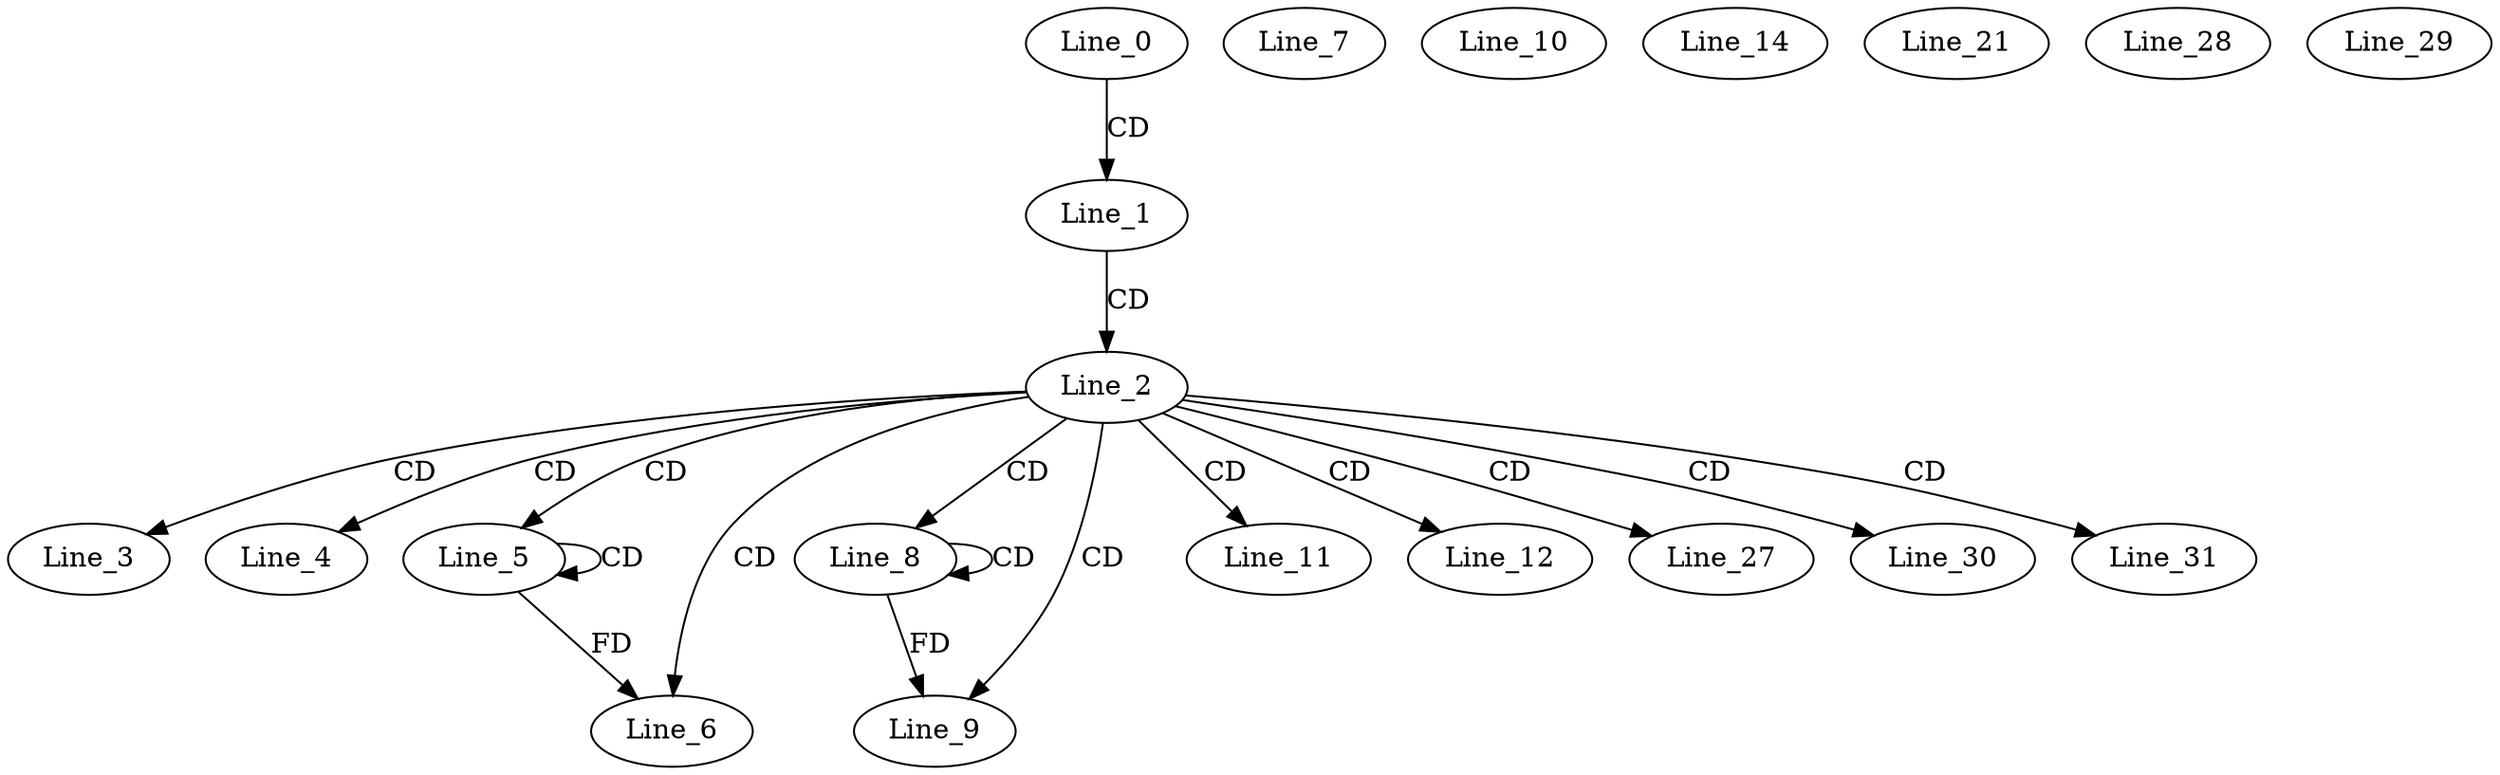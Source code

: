 digraph G {
  Line_0;
  Line_1;
  Line_2;
  Line_3;
  Line_4;
  Line_5;
  Line_5;
  Line_6;
  Line_7;
  Line_8;
  Line_8;
  Line_9;
  Line_10;
  Line_11;
  Line_12;
  Line_14;
  Line_21;
  Line_27;
  Line_28;
  Line_29;
  Line_30;
  Line_31;
  Line_0 -> Line_1 [ label="CD" ];
  Line_1 -> Line_2 [ label="CD" ];
  Line_2 -> Line_3 [ label="CD" ];
  Line_2 -> Line_4 [ label="CD" ];
  Line_2 -> Line_5 [ label="CD" ];
  Line_5 -> Line_5 [ label="CD" ];
  Line_2 -> Line_6 [ label="CD" ];
  Line_5 -> Line_6 [ label="FD" ];
  Line_2 -> Line_8 [ label="CD" ];
  Line_8 -> Line_8 [ label="CD" ];
  Line_2 -> Line_9 [ label="CD" ];
  Line_8 -> Line_9 [ label="FD" ];
  Line_2 -> Line_11 [ label="CD" ];
  Line_2 -> Line_12 [ label="CD" ];
  Line_2 -> Line_27 [ label="CD" ];
  Line_2 -> Line_30 [ label="CD" ];
  Line_2 -> Line_31 [ label="CD" ];
}
